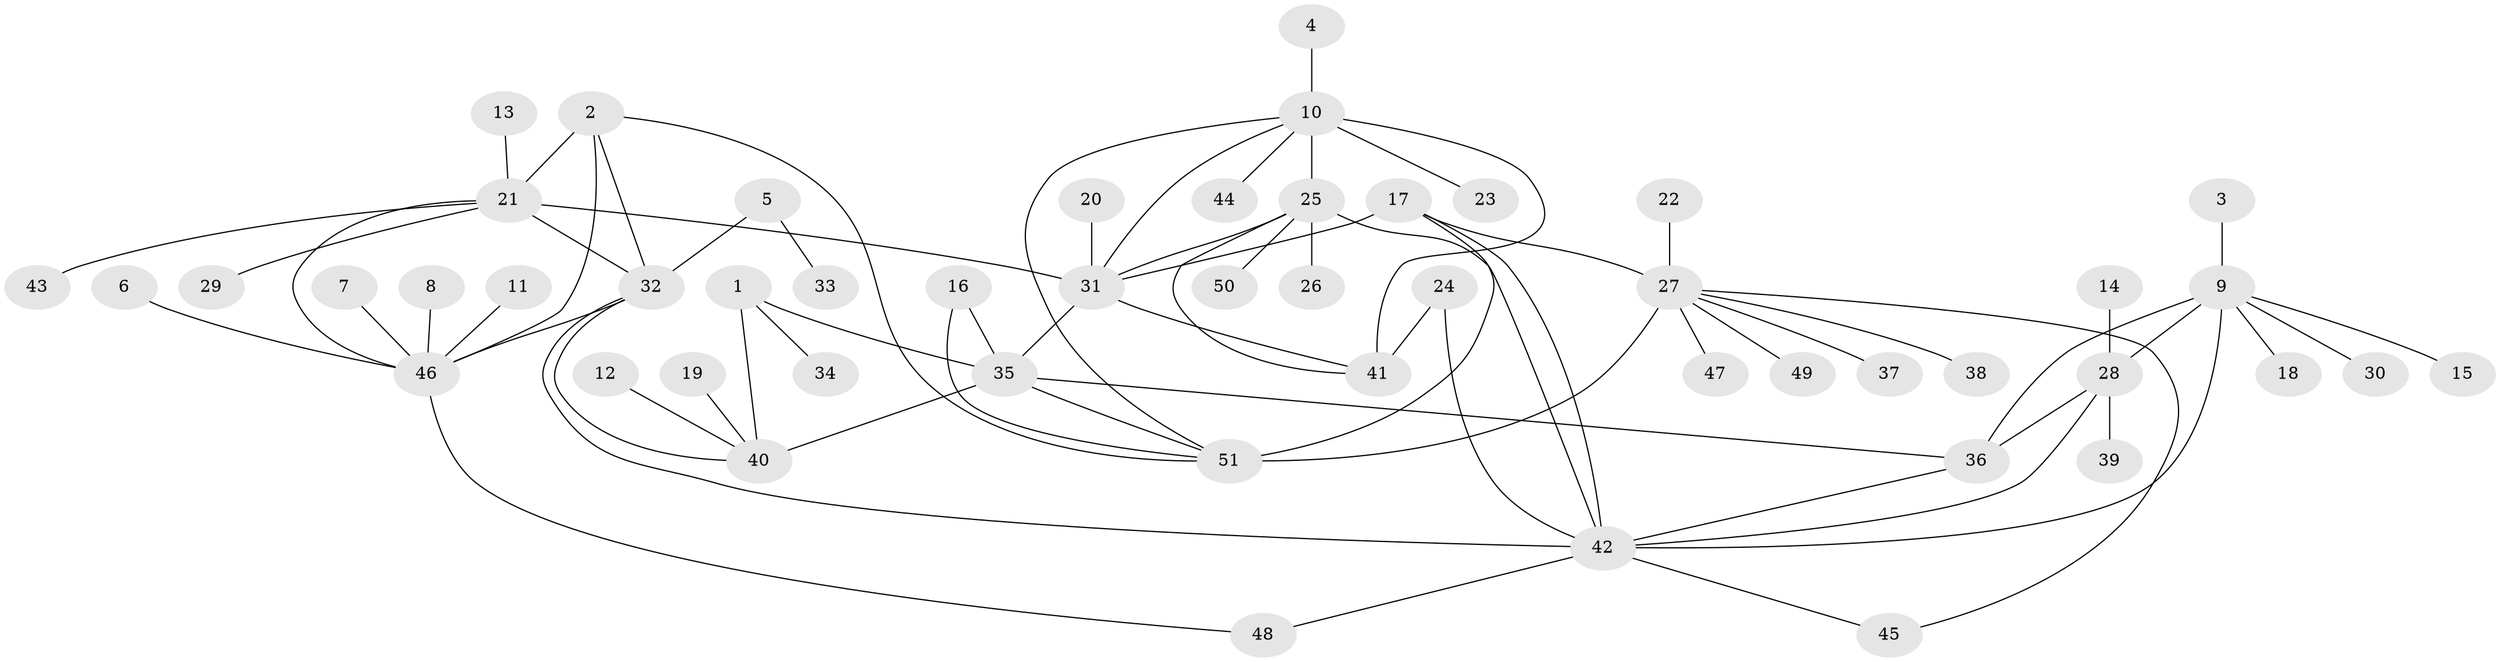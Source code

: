 // original degree distribution, {6: 0.0392156862745098, 9: 0.0392156862745098, 5: 0.0392156862745098, 7: 0.0392156862745098, 11: 0.0196078431372549, 8: 0.0392156862745098, 10: 0.00980392156862745, 4: 0.0196078431372549, 12: 0.00980392156862745, 2: 0.09803921568627451, 1: 0.6078431372549019, 3: 0.0392156862745098}
// Generated by graph-tools (version 1.1) at 2025/02/03/09/25 03:02:43]
// undirected, 51 vertices, 72 edges
graph export_dot {
graph [start="1"]
  node [color=gray90,style=filled];
  1;
  2;
  3;
  4;
  5;
  6;
  7;
  8;
  9;
  10;
  11;
  12;
  13;
  14;
  15;
  16;
  17;
  18;
  19;
  20;
  21;
  22;
  23;
  24;
  25;
  26;
  27;
  28;
  29;
  30;
  31;
  32;
  33;
  34;
  35;
  36;
  37;
  38;
  39;
  40;
  41;
  42;
  43;
  44;
  45;
  46;
  47;
  48;
  49;
  50;
  51;
  1 -- 34 [weight=1.0];
  1 -- 35 [weight=3.0];
  1 -- 40 [weight=1.0];
  2 -- 21 [weight=2.0];
  2 -- 32 [weight=1.0];
  2 -- 46 [weight=1.0];
  2 -- 51 [weight=1.0];
  3 -- 9 [weight=1.0];
  4 -- 10 [weight=1.0];
  5 -- 32 [weight=1.0];
  5 -- 33 [weight=1.0];
  6 -- 46 [weight=1.0];
  7 -- 46 [weight=1.0];
  8 -- 46 [weight=1.0];
  9 -- 15 [weight=1.0];
  9 -- 18 [weight=1.0];
  9 -- 28 [weight=2.0];
  9 -- 30 [weight=1.0];
  9 -- 36 [weight=2.0];
  9 -- 42 [weight=2.0];
  10 -- 23 [weight=1.0];
  10 -- 25 [weight=2.0];
  10 -- 31 [weight=2.0];
  10 -- 41 [weight=2.0];
  10 -- 44 [weight=1.0];
  10 -- 51 [weight=1.0];
  11 -- 46 [weight=1.0];
  12 -- 40 [weight=1.0];
  13 -- 21 [weight=1.0];
  14 -- 28 [weight=1.0];
  16 -- 35 [weight=1.0];
  16 -- 51 [weight=1.0];
  17 -- 27 [weight=4.0];
  17 -- 31 [weight=1.0];
  17 -- 42 [weight=2.0];
  17 -- 51 [weight=2.0];
  19 -- 40 [weight=1.0];
  20 -- 31 [weight=1.0];
  21 -- 29 [weight=1.0];
  21 -- 31 [weight=1.0];
  21 -- 32 [weight=2.0];
  21 -- 43 [weight=1.0];
  21 -- 46 [weight=2.0];
  22 -- 27 [weight=1.0];
  24 -- 41 [weight=1.0];
  24 -- 42 [weight=1.0];
  25 -- 26 [weight=1.0];
  25 -- 31 [weight=1.0];
  25 -- 41 [weight=1.0];
  25 -- 42 [weight=1.0];
  25 -- 50 [weight=1.0];
  27 -- 37 [weight=1.0];
  27 -- 38 [weight=1.0];
  27 -- 45 [weight=1.0];
  27 -- 47 [weight=1.0];
  27 -- 49 [weight=1.0];
  27 -- 51 [weight=2.0];
  28 -- 36 [weight=1.0];
  28 -- 39 [weight=1.0];
  28 -- 42 [weight=1.0];
  31 -- 35 [weight=1.0];
  31 -- 41 [weight=1.0];
  32 -- 40 [weight=1.0];
  32 -- 42 [weight=1.0];
  32 -- 46 [weight=1.0];
  35 -- 36 [weight=1.0];
  35 -- 40 [weight=3.0];
  35 -- 51 [weight=1.0];
  36 -- 42 [weight=1.0];
  42 -- 45 [weight=1.0];
  42 -- 48 [weight=1.0];
  46 -- 48 [weight=1.0];
}
